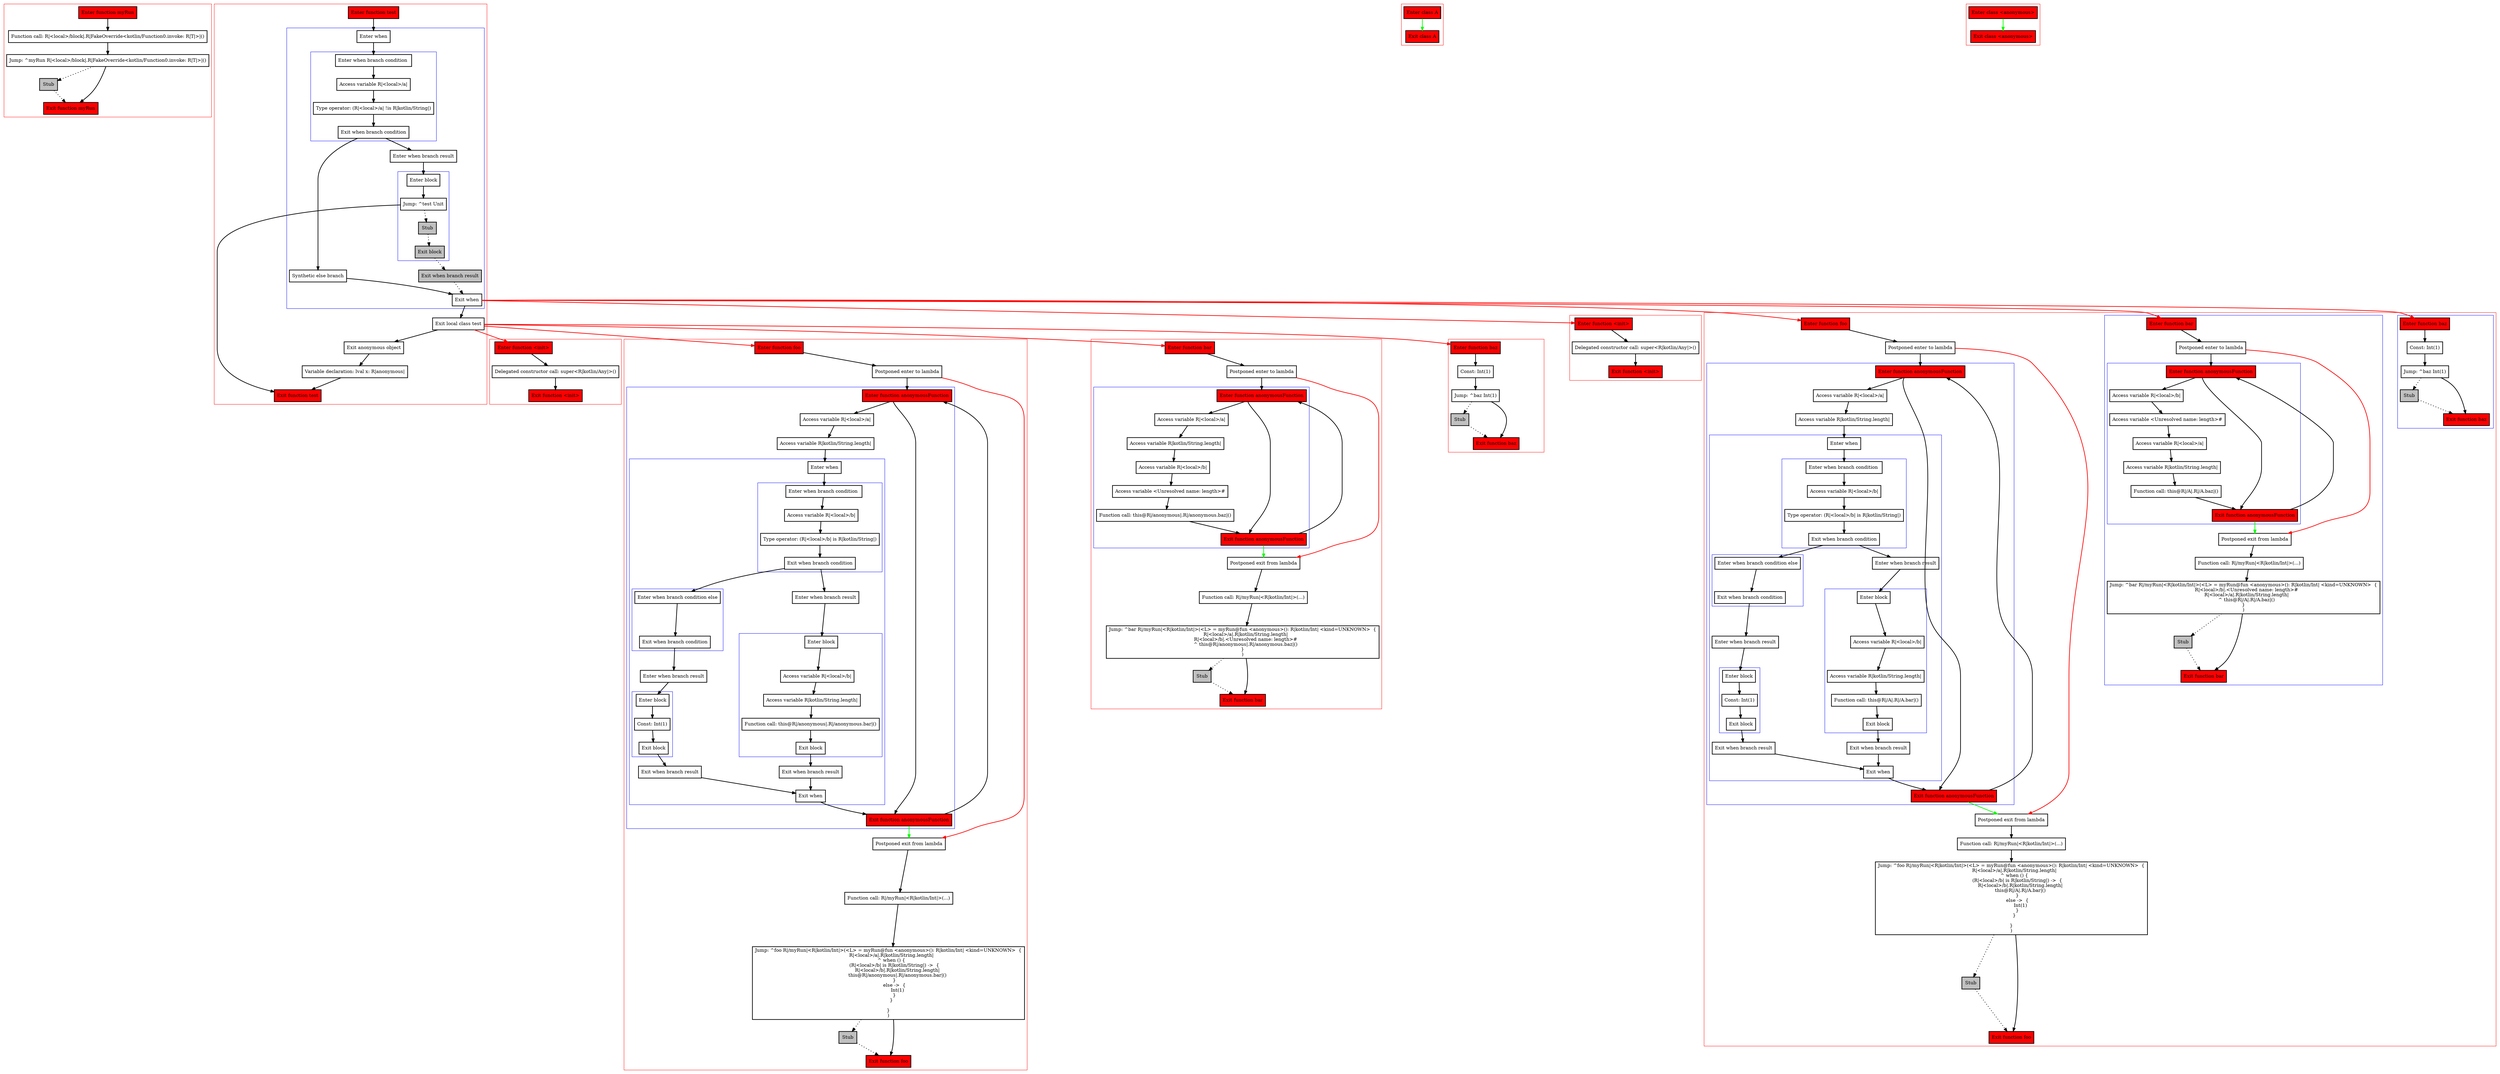 digraph localClassesWithImplicit_kt {
    graph [nodesep=3]
    node [shape=box penwidth=2]
    edge [penwidth=2]

    subgraph cluster_0 {
        color=red
        0 [label="Enter function myRun" style="filled" fillcolor=red];
        2 [label="Function call: R|<local>/block|.R|FakeOverride<kotlin/Function0.invoke: R|T|>|()"];
        3 [label="Jump: ^myRun R|<local>/block|.R|FakeOverride<kotlin/Function0.invoke: R|T|>|()"];
        4 [label="Stub" style="filled" fillcolor=gray];
        1 [label="Exit function myRun" style="filled" fillcolor=red];
    }
    0 -> {2};
    2 -> {3};
    3 -> {1};
    3 -> {4} [style=dotted];
    4 -> {1} [style=dotted];

    subgraph cluster_1 {
        color=red
        5 [label="Enter function test" style="filled" fillcolor=red];
        subgraph cluster_2 {
            color=blue
            7 [label="Enter when"];
            subgraph cluster_3 {
                color=blue
                9 [label="Enter when branch condition "];
                10 [label="Access variable R|<local>/a|"];
                11 [label="Type operator: (R|<local>/a| !is R|kotlin/String|)"];
                12 [label="Exit when branch condition"];
            }
            19 [label="Synthetic else branch"];
            13 [label="Enter when branch result"];
            subgraph cluster_4 {
                color=blue
                14 [label="Enter block"];
                15 [label="Jump: ^test Unit"];
                16 [label="Stub" style="filled" fillcolor=gray];
                17 [label="Exit block" style="filled" fillcolor=gray];
            }
            18 [label="Exit when branch result" style="filled" fillcolor=gray];
            8 [label="Exit when"];
        }
        20 [label="Exit local class test"];
        21 [label="Exit anonymous object"];
        22 [label="Variable declaration: lval x: R|anonymous|"];
        6 [label="Exit function test" style="filled" fillcolor=red];
    }
    5 -> {7};
    7 -> {9};
    8 -> {20};
    8 -> {23 26 57 71} [color=red];
    9 -> {10};
    10 -> {11};
    11 -> {12};
    12 -> {13 19};
    13 -> {14};
    14 -> {15};
    15 -> {6};
    15 -> {16} [style=dotted];
    16 -> {17} [style=dotted];
    17 -> {18} [style=dotted];
    18 -> {8} [style=dotted];
    19 -> {8};
    20 -> {21};
    20 -> {78 81 112 126} [color=red];
    21 -> {22};
    22 -> {6};

    subgraph cluster_5 {
        color=red
        23 [label="Enter function <init>" style="filled" fillcolor=red];
        25 [label="Delegated constructor call: super<R|kotlin/Any|>()"];
        24 [label="Exit function <init>" style="filled" fillcolor=red];
    }
    23 -> {25};
    25 -> {24};

    subgraph cluster_6 {
        color=red
        26 [label="Enter function foo" style="filled" fillcolor=red];
        subgraph cluster_7 {
            color=blue
            71 [label="Enter function baz" style="filled" fillcolor=red];
            73 [label="Const: Int(1)"];
            74 [label="Jump: ^baz Int(1)"];
            75 [label="Stub" style="filled" fillcolor=gray];
            72 [label="Exit function baz" style="filled" fillcolor=red];
        }
        subgraph cluster_8 {
            color=blue
            57 [label="Enter function bar" style="filled" fillcolor=red];
            59 [label="Postponed enter to lambda"];
            subgraph cluster_9 {
                color=blue
                64 [label="Enter function anonymousFunction" style="filled" fillcolor=red];
                66 [label="Access variable R|<local>/b|"];
                67 [label="Access variable <Unresolved name: length>#"];
                68 [label="Access variable R|<local>/a|"];
                69 [label="Access variable R|kotlin/String.length|"];
                70 [label="Function call: this@R|/A|.R|/A.baz|()"];
                65 [label="Exit function anonymousFunction" style="filled" fillcolor=red];
            }
            60 [label="Postponed exit from lambda"];
            61 [label="Function call: R|/myRun|<R|kotlin/Int|>(...)"];
            62 [label="Jump: ^bar R|/myRun|<R|kotlin/Int|>(<L> = myRun@fun <anonymous>(): R|kotlin/Int| <kind=UNKNOWN>  {
    R|<local>/b|.<Unresolved name: length>#
    R|<local>/a|.R|kotlin/String.length|
    ^ this@R|/A|.R|/A.baz|()
}
)"];
            63 [label="Stub" style="filled" fillcolor=gray];
            58 [label="Exit function bar" style="filled" fillcolor=red];
        }
        28 [label="Postponed enter to lambda"];
        subgraph cluster_10 {
            color=blue
            33 [label="Enter function anonymousFunction" style="filled" fillcolor=red];
            35 [label="Access variable R|<local>/a|"];
            36 [label="Access variable R|kotlin/String.length|"];
            subgraph cluster_11 {
                color=blue
                37 [label="Enter when"];
                subgraph cluster_12 {
                    color=blue
                    39 [label="Enter when branch condition "];
                    40 [label="Access variable R|<local>/b|"];
                    41 [label="Type operator: (R|<local>/b| is R|kotlin/String|)"];
                    42 [label="Exit when branch condition"];
                }
                subgraph cluster_13 {
                    color=blue
                    50 [label="Enter when branch condition else"];
                    51 [label="Exit when branch condition"];
                }
                52 [label="Enter when branch result"];
                subgraph cluster_14 {
                    color=blue
                    53 [label="Enter block"];
                    54 [label="Const: Int(1)"];
                    55 [label="Exit block"];
                }
                56 [label="Exit when branch result"];
                43 [label="Enter when branch result"];
                subgraph cluster_15 {
                    color=blue
                    44 [label="Enter block"];
                    45 [label="Access variable R|<local>/b|"];
                    46 [label="Access variable R|kotlin/String.length|"];
                    47 [label="Function call: this@R|/A|.R|/A.bar|()"];
                    48 [label="Exit block"];
                }
                49 [label="Exit when branch result"];
                38 [label="Exit when"];
            }
            34 [label="Exit function anonymousFunction" style="filled" fillcolor=red];
        }
        29 [label="Postponed exit from lambda"];
        30 [label="Function call: R|/myRun|<R|kotlin/Int|>(...)"];
        31 [label="Jump: ^foo R|/myRun|<R|kotlin/Int|>(<L> = myRun@fun <anonymous>(): R|kotlin/Int| <kind=UNKNOWN>  {
    R|<local>/a|.R|kotlin/String.length|
    ^ when () {
        (R|<local>/b| is R|kotlin/String|) ->  {
            R|<local>/b|.R|kotlin/String.length|
            this@R|/A|.R|/A.bar|()
        }
        else ->  {
            Int(1)
        }
    }

}
)"];
        32 [label="Stub" style="filled" fillcolor=gray];
        27 [label="Exit function foo" style="filled" fillcolor=red];
    }
    26 -> {28};
    28 -> {33};
    28 -> {29} [color=red];
    29 -> {30};
    30 -> {31};
    31 -> {27};
    31 -> {32} [style=dotted];
    32 -> {27} [style=dotted];
    33 -> {34 35};
    34 -> {33};
    34 -> {29} [color=green];
    35 -> {36};
    36 -> {37};
    37 -> {39};
    38 -> {34};
    39 -> {40};
    40 -> {41};
    41 -> {42};
    42 -> {43 50};
    43 -> {44};
    44 -> {45};
    45 -> {46};
    46 -> {47};
    47 -> {48};
    48 -> {49};
    49 -> {38};
    50 -> {51};
    51 -> {52};
    52 -> {53};
    53 -> {54};
    54 -> {55};
    55 -> {56};
    56 -> {38};
    57 -> {59};
    59 -> {64};
    59 -> {60} [color=red];
    60 -> {61};
    61 -> {62};
    62 -> {58};
    62 -> {63} [style=dotted];
    63 -> {58} [style=dotted];
    64 -> {65 66};
    65 -> {64};
    65 -> {60} [color=green];
    66 -> {67};
    67 -> {68};
    68 -> {69};
    69 -> {70};
    70 -> {65};
    71 -> {73};
    73 -> {74};
    74 -> {72};
    74 -> {75} [style=dotted];
    75 -> {72} [style=dotted];

    subgraph cluster_16 {
        color=red
        76 [label="Enter class A" style="filled" fillcolor=red];
        77 [label="Exit class A" style="filled" fillcolor=red];
    }
    76 -> {77} [color=green];

    subgraph cluster_17 {
        color=red
        78 [label="Enter function <init>" style="filled" fillcolor=red];
        80 [label="Delegated constructor call: super<R|kotlin/Any|>()"];
        79 [label="Exit function <init>" style="filled" fillcolor=red];
    }
    78 -> {80};
    80 -> {79};

    subgraph cluster_18 {
        color=red
        81 [label="Enter function foo" style="filled" fillcolor=red];
        83 [label="Postponed enter to lambda"];
        subgraph cluster_19 {
            color=blue
            88 [label="Enter function anonymousFunction" style="filled" fillcolor=red];
            90 [label="Access variable R|<local>/a|"];
            91 [label="Access variable R|kotlin/String.length|"];
            subgraph cluster_20 {
                color=blue
                92 [label="Enter when"];
                subgraph cluster_21 {
                    color=blue
                    94 [label="Enter when branch condition "];
                    95 [label="Access variable R|<local>/b|"];
                    96 [label="Type operator: (R|<local>/b| is R|kotlin/String|)"];
                    97 [label="Exit when branch condition"];
                }
                subgraph cluster_22 {
                    color=blue
                    105 [label="Enter when branch condition else"];
                    106 [label="Exit when branch condition"];
                }
                107 [label="Enter when branch result"];
                subgraph cluster_23 {
                    color=blue
                    108 [label="Enter block"];
                    109 [label="Const: Int(1)"];
                    110 [label="Exit block"];
                }
                111 [label="Exit when branch result"];
                98 [label="Enter when branch result"];
                subgraph cluster_24 {
                    color=blue
                    99 [label="Enter block"];
                    100 [label="Access variable R|<local>/b|"];
                    101 [label="Access variable R|kotlin/String.length|"];
                    102 [label="Function call: this@R|/anonymous|.R|/anonymous.bar|()"];
                    103 [label="Exit block"];
                }
                104 [label="Exit when branch result"];
                93 [label="Exit when"];
            }
            89 [label="Exit function anonymousFunction" style="filled" fillcolor=red];
        }
        84 [label="Postponed exit from lambda"];
        85 [label="Function call: R|/myRun|<R|kotlin/Int|>(...)"];
        86 [label="Jump: ^foo R|/myRun|<R|kotlin/Int|>(<L> = myRun@fun <anonymous>(): R|kotlin/Int| <kind=UNKNOWN>  {
    R|<local>/a|.R|kotlin/String.length|
    ^ when () {
        (R|<local>/b| is R|kotlin/String|) ->  {
            R|<local>/b|.R|kotlin/String.length|
            this@R|/anonymous|.R|/anonymous.bar|()
        }
        else ->  {
            Int(1)
        }
    }

}
)"];
        87 [label="Stub" style="filled" fillcolor=gray];
        82 [label="Exit function foo" style="filled" fillcolor=red];
    }
    81 -> {83};
    83 -> {88};
    83 -> {84} [color=red];
    84 -> {85};
    85 -> {86};
    86 -> {82};
    86 -> {87} [style=dotted];
    87 -> {82} [style=dotted];
    88 -> {89 90};
    89 -> {88};
    89 -> {84} [color=green];
    90 -> {91};
    91 -> {92};
    92 -> {94};
    93 -> {89};
    94 -> {95};
    95 -> {96};
    96 -> {97};
    97 -> {98 105};
    98 -> {99};
    99 -> {100};
    100 -> {101};
    101 -> {102};
    102 -> {103};
    103 -> {104};
    104 -> {93};
    105 -> {106};
    106 -> {107};
    107 -> {108};
    108 -> {109};
    109 -> {110};
    110 -> {111};
    111 -> {93};

    subgraph cluster_25 {
        color=red
        112 [label="Enter function bar" style="filled" fillcolor=red];
        114 [label="Postponed enter to lambda"];
        subgraph cluster_26 {
            color=blue
            119 [label="Enter function anonymousFunction" style="filled" fillcolor=red];
            121 [label="Access variable R|<local>/a|"];
            122 [label="Access variable R|kotlin/String.length|"];
            123 [label="Access variable R|<local>/b|"];
            124 [label="Access variable <Unresolved name: length>#"];
            125 [label="Function call: this@R|/anonymous|.R|/anonymous.baz|()"];
            120 [label="Exit function anonymousFunction" style="filled" fillcolor=red];
        }
        115 [label="Postponed exit from lambda"];
        116 [label="Function call: R|/myRun|<R|kotlin/Int|>(...)"];
        117 [label="Jump: ^bar R|/myRun|<R|kotlin/Int|>(<L> = myRun@fun <anonymous>(): R|kotlin/Int| <kind=UNKNOWN>  {
    R|<local>/a|.R|kotlin/String.length|
    R|<local>/b|.<Unresolved name: length>#
    ^ this@R|/anonymous|.R|/anonymous.baz|()
}
)"];
        118 [label="Stub" style="filled" fillcolor=gray];
        113 [label="Exit function bar" style="filled" fillcolor=red];
    }
    112 -> {114};
    114 -> {119};
    114 -> {115} [color=red];
    115 -> {116};
    116 -> {117};
    117 -> {113};
    117 -> {118} [style=dotted];
    118 -> {113} [style=dotted];
    119 -> {120 121};
    120 -> {119};
    120 -> {115} [color=green];
    121 -> {122};
    122 -> {123};
    123 -> {124};
    124 -> {125};
    125 -> {120};

    subgraph cluster_27 {
        color=red
        126 [label="Enter function baz" style="filled" fillcolor=red];
        128 [label="Const: Int(1)"];
        129 [label="Jump: ^baz Int(1)"];
        130 [label="Stub" style="filled" fillcolor=gray];
        127 [label="Exit function baz" style="filled" fillcolor=red];
    }
    126 -> {128};
    128 -> {129};
    129 -> {127};
    129 -> {130} [style=dotted];
    130 -> {127} [style=dotted];

    subgraph cluster_28 {
        color=red
        131 [label="Enter class <anonymous>" style="filled" fillcolor=red];
        132 [label="Exit class <anonymous>" style="filled" fillcolor=red];
    }
    131 -> {132} [color=green];

}
